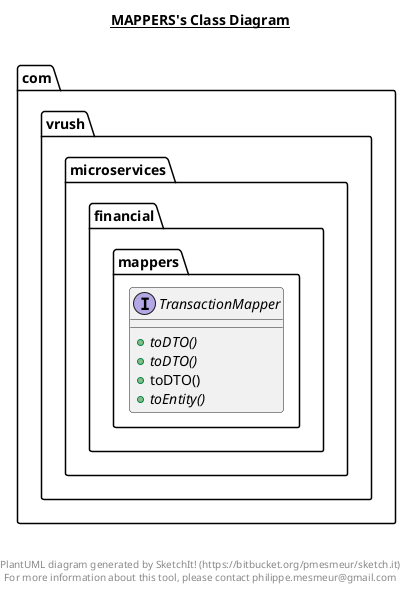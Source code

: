 @startuml

title __MAPPERS's Class Diagram__\n

  namespace com.vrush.microservices.financial {
    namespace mappers {
      interface com.vrush.microservices.financial.mappers.TransactionMapper {
          {abstract} + toDTO()
          {abstract} + toDTO()
          + toDTO()
          {abstract} + toEntity()
      }
    }
  }
  



right footer


PlantUML diagram generated by SketchIt! (https://bitbucket.org/pmesmeur/sketch.it)
For more information about this tool, please contact philippe.mesmeur@gmail.com
endfooter

@enduml

